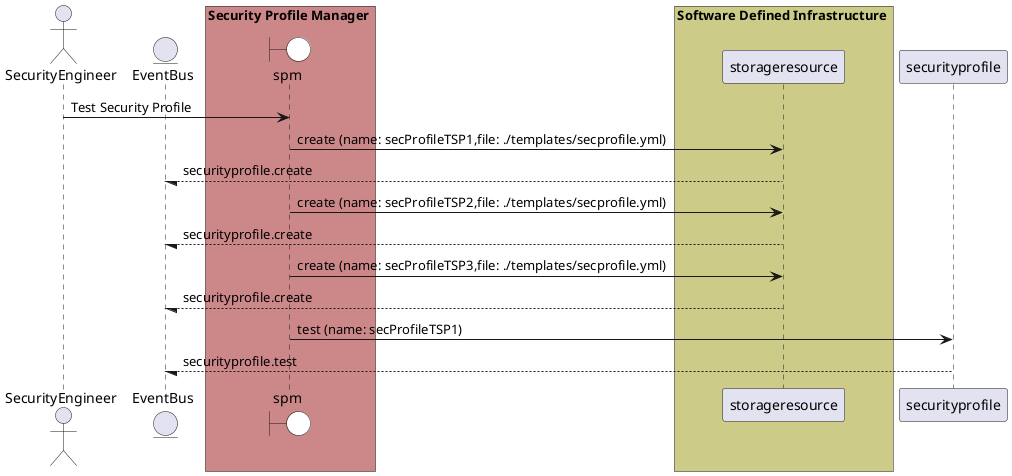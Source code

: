 @startuml

actor "SecurityEngineer"


entity EventBus

box Security Profile Manager #cc8888
    boundary spm #white
end box


box Software Defined Infrastructure #cccc88
            participant storageresource
    end box

box Security Profile Manager #cc8888
    end box


"SecurityEngineer" -> spm: Test Security Profile

    spm -> "storageresource": create (name: secProfileTSP1,file: ./templates/secprofile.yml)

    "storageresource" --/ EventBus: securityprofile.create

    spm -> "storageresource": create (name: secProfileTSP2,file: ./templates/secprofile.yml)

    "storageresource" --/ EventBus: securityprofile.create

    spm -> "storageresource": create (name: secProfileTSP3,file: ./templates/secprofile.yml)

    "storageresource" --/ EventBus: securityprofile.create

    spm -> "securityprofile": test (name: secProfileTSP1)

    "securityprofile" --/ EventBus: securityprofile.test



@enduml
